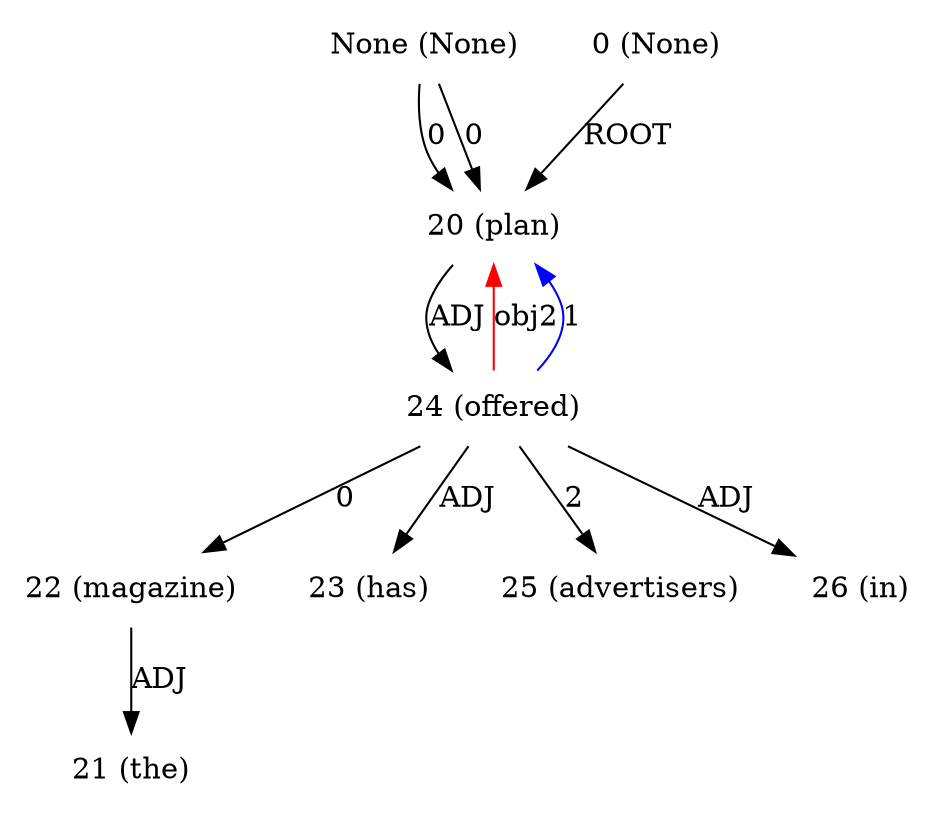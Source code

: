 digraph G{
edge [dir=forward]
node [shape=plaintext]

None [label="None (None)"]
None -> 20 [label="0"]
None [label="None (None)"]
None -> 20 [label="0"]
0 [label="0 (None)"]
0 -> 20 [label="ROOT"]
20 [label="20 (plan)"]
24 -> 20 [label="obj2", color="red"]
20 -> 24 [label="ADJ"]
21 [label="21 (the)"]
22 [label="22 (magazine)"]
22 -> 21 [label="ADJ"]
23 [label="23 (has)"]
24 [label="24 (offered)"]
24 -> 20 [label="1", color="blue"]
24 -> 22 [label="0"]
24 -> 25 [label="2"]
24 -> 23 [label="ADJ"]
24 -> 26 [label="ADJ"]
25 [label="25 (advertisers)"]
26 [label="26 (in)"]
}
